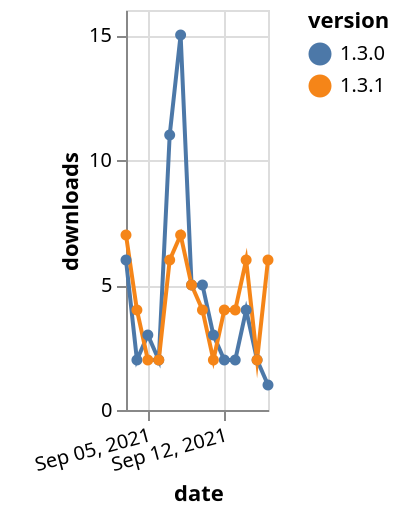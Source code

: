 {"$schema": "https://vega.github.io/schema/vega-lite/v5.json", "description": "A simple bar chart with embedded data.", "data": {"values": [{"date": "2021-09-03", "total": 6738, "delta": 6, "version": "1.3.0"}, {"date": "2021-09-04", "total": 6740, "delta": 2, "version": "1.3.0"}, {"date": "2021-09-05", "total": 6743, "delta": 3, "version": "1.3.0"}, {"date": "2021-09-06", "total": 6745, "delta": 2, "version": "1.3.0"}, {"date": "2021-09-07", "total": 6756, "delta": 11, "version": "1.3.0"}, {"date": "2021-09-08", "total": 6771, "delta": 15, "version": "1.3.0"}, {"date": "2021-09-09", "total": 6776, "delta": 5, "version": "1.3.0"}, {"date": "2021-09-10", "total": 6781, "delta": 5, "version": "1.3.0"}, {"date": "2021-09-11", "total": 6784, "delta": 3, "version": "1.3.0"}, {"date": "2021-09-12", "total": 6786, "delta": 2, "version": "1.3.0"}, {"date": "2021-09-13", "total": 6788, "delta": 2, "version": "1.3.0"}, {"date": "2021-09-14", "total": 6792, "delta": 4, "version": "1.3.0"}, {"date": "2021-09-15", "total": 6794, "delta": 2, "version": "1.3.0"}, {"date": "2021-09-16", "total": 6795, "delta": 1, "version": "1.3.0"}, {"date": "2021-09-03", "total": 992, "delta": 7, "version": "1.3.1"}, {"date": "2021-09-04", "total": 996, "delta": 4, "version": "1.3.1"}, {"date": "2021-09-05", "total": 998, "delta": 2, "version": "1.3.1"}, {"date": "2021-09-06", "total": 1000, "delta": 2, "version": "1.3.1"}, {"date": "2021-09-07", "total": 1006, "delta": 6, "version": "1.3.1"}, {"date": "2021-09-08", "total": 1013, "delta": 7, "version": "1.3.1"}, {"date": "2021-09-09", "total": 1018, "delta": 5, "version": "1.3.1"}, {"date": "2021-09-10", "total": 1022, "delta": 4, "version": "1.3.1"}, {"date": "2021-09-11", "total": 1024, "delta": 2, "version": "1.3.1"}, {"date": "2021-09-12", "total": 1028, "delta": 4, "version": "1.3.1"}, {"date": "2021-09-13", "total": 1032, "delta": 4, "version": "1.3.1"}, {"date": "2021-09-14", "total": 1038, "delta": 6, "version": "1.3.1"}, {"date": "2021-09-15", "total": 1040, "delta": 2, "version": "1.3.1"}, {"date": "2021-09-16", "total": 1046, "delta": 6, "version": "1.3.1"}]}, "width": "container", "mark": {"type": "line", "point": {"filled": true}}, "encoding": {"x": {"field": "date", "type": "temporal", "timeUnit": "yearmonthdate", "title": "date", "axis": {"labelAngle": -15}}, "y": {"field": "delta", "type": "quantitative", "title": "downloads"}, "color": {"field": "version", "type": "nominal"}, "tooltip": {"field": "delta"}}}